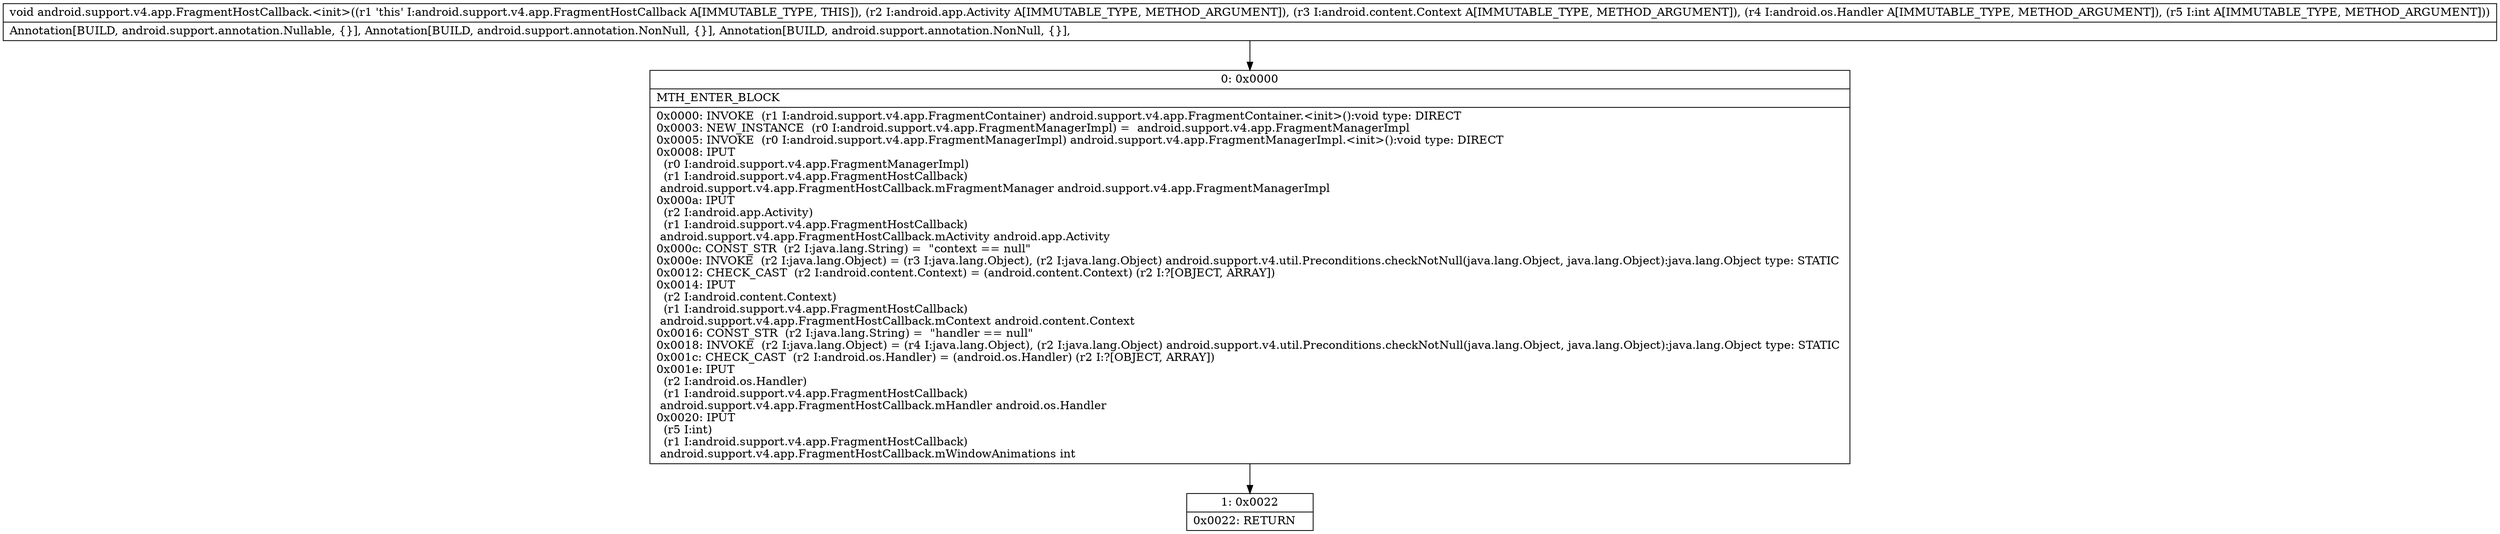 digraph "CFG forandroid.support.v4.app.FragmentHostCallback.\<init\>(Landroid\/app\/Activity;Landroid\/content\/Context;Landroid\/os\/Handler;I)V" {
Node_0 [shape=record,label="{0\:\ 0x0000|MTH_ENTER_BLOCK\l|0x0000: INVOKE  (r1 I:android.support.v4.app.FragmentContainer) android.support.v4.app.FragmentContainer.\<init\>():void type: DIRECT \l0x0003: NEW_INSTANCE  (r0 I:android.support.v4.app.FragmentManagerImpl) =  android.support.v4.app.FragmentManagerImpl \l0x0005: INVOKE  (r0 I:android.support.v4.app.FragmentManagerImpl) android.support.v4.app.FragmentManagerImpl.\<init\>():void type: DIRECT \l0x0008: IPUT  \l  (r0 I:android.support.v4.app.FragmentManagerImpl)\l  (r1 I:android.support.v4.app.FragmentHostCallback)\l android.support.v4.app.FragmentHostCallback.mFragmentManager android.support.v4.app.FragmentManagerImpl \l0x000a: IPUT  \l  (r2 I:android.app.Activity)\l  (r1 I:android.support.v4.app.FragmentHostCallback)\l android.support.v4.app.FragmentHostCallback.mActivity android.app.Activity \l0x000c: CONST_STR  (r2 I:java.lang.String) =  \"context == null\" \l0x000e: INVOKE  (r2 I:java.lang.Object) = (r3 I:java.lang.Object), (r2 I:java.lang.Object) android.support.v4.util.Preconditions.checkNotNull(java.lang.Object, java.lang.Object):java.lang.Object type: STATIC \l0x0012: CHECK_CAST  (r2 I:android.content.Context) = (android.content.Context) (r2 I:?[OBJECT, ARRAY]) \l0x0014: IPUT  \l  (r2 I:android.content.Context)\l  (r1 I:android.support.v4.app.FragmentHostCallback)\l android.support.v4.app.FragmentHostCallback.mContext android.content.Context \l0x0016: CONST_STR  (r2 I:java.lang.String) =  \"handler == null\" \l0x0018: INVOKE  (r2 I:java.lang.Object) = (r4 I:java.lang.Object), (r2 I:java.lang.Object) android.support.v4.util.Preconditions.checkNotNull(java.lang.Object, java.lang.Object):java.lang.Object type: STATIC \l0x001c: CHECK_CAST  (r2 I:android.os.Handler) = (android.os.Handler) (r2 I:?[OBJECT, ARRAY]) \l0x001e: IPUT  \l  (r2 I:android.os.Handler)\l  (r1 I:android.support.v4.app.FragmentHostCallback)\l android.support.v4.app.FragmentHostCallback.mHandler android.os.Handler \l0x0020: IPUT  \l  (r5 I:int)\l  (r1 I:android.support.v4.app.FragmentHostCallback)\l android.support.v4.app.FragmentHostCallback.mWindowAnimations int \l}"];
Node_1 [shape=record,label="{1\:\ 0x0022|0x0022: RETURN   \l}"];
MethodNode[shape=record,label="{void android.support.v4.app.FragmentHostCallback.\<init\>((r1 'this' I:android.support.v4.app.FragmentHostCallback A[IMMUTABLE_TYPE, THIS]), (r2 I:android.app.Activity A[IMMUTABLE_TYPE, METHOD_ARGUMENT]), (r3 I:android.content.Context A[IMMUTABLE_TYPE, METHOD_ARGUMENT]), (r4 I:android.os.Handler A[IMMUTABLE_TYPE, METHOD_ARGUMENT]), (r5 I:int A[IMMUTABLE_TYPE, METHOD_ARGUMENT]))  | Annotation[BUILD, android.support.annotation.Nullable, \{\}], Annotation[BUILD, android.support.annotation.NonNull, \{\}], Annotation[BUILD, android.support.annotation.NonNull, \{\}], \l}"];
MethodNode -> Node_0;
Node_0 -> Node_1;
}

